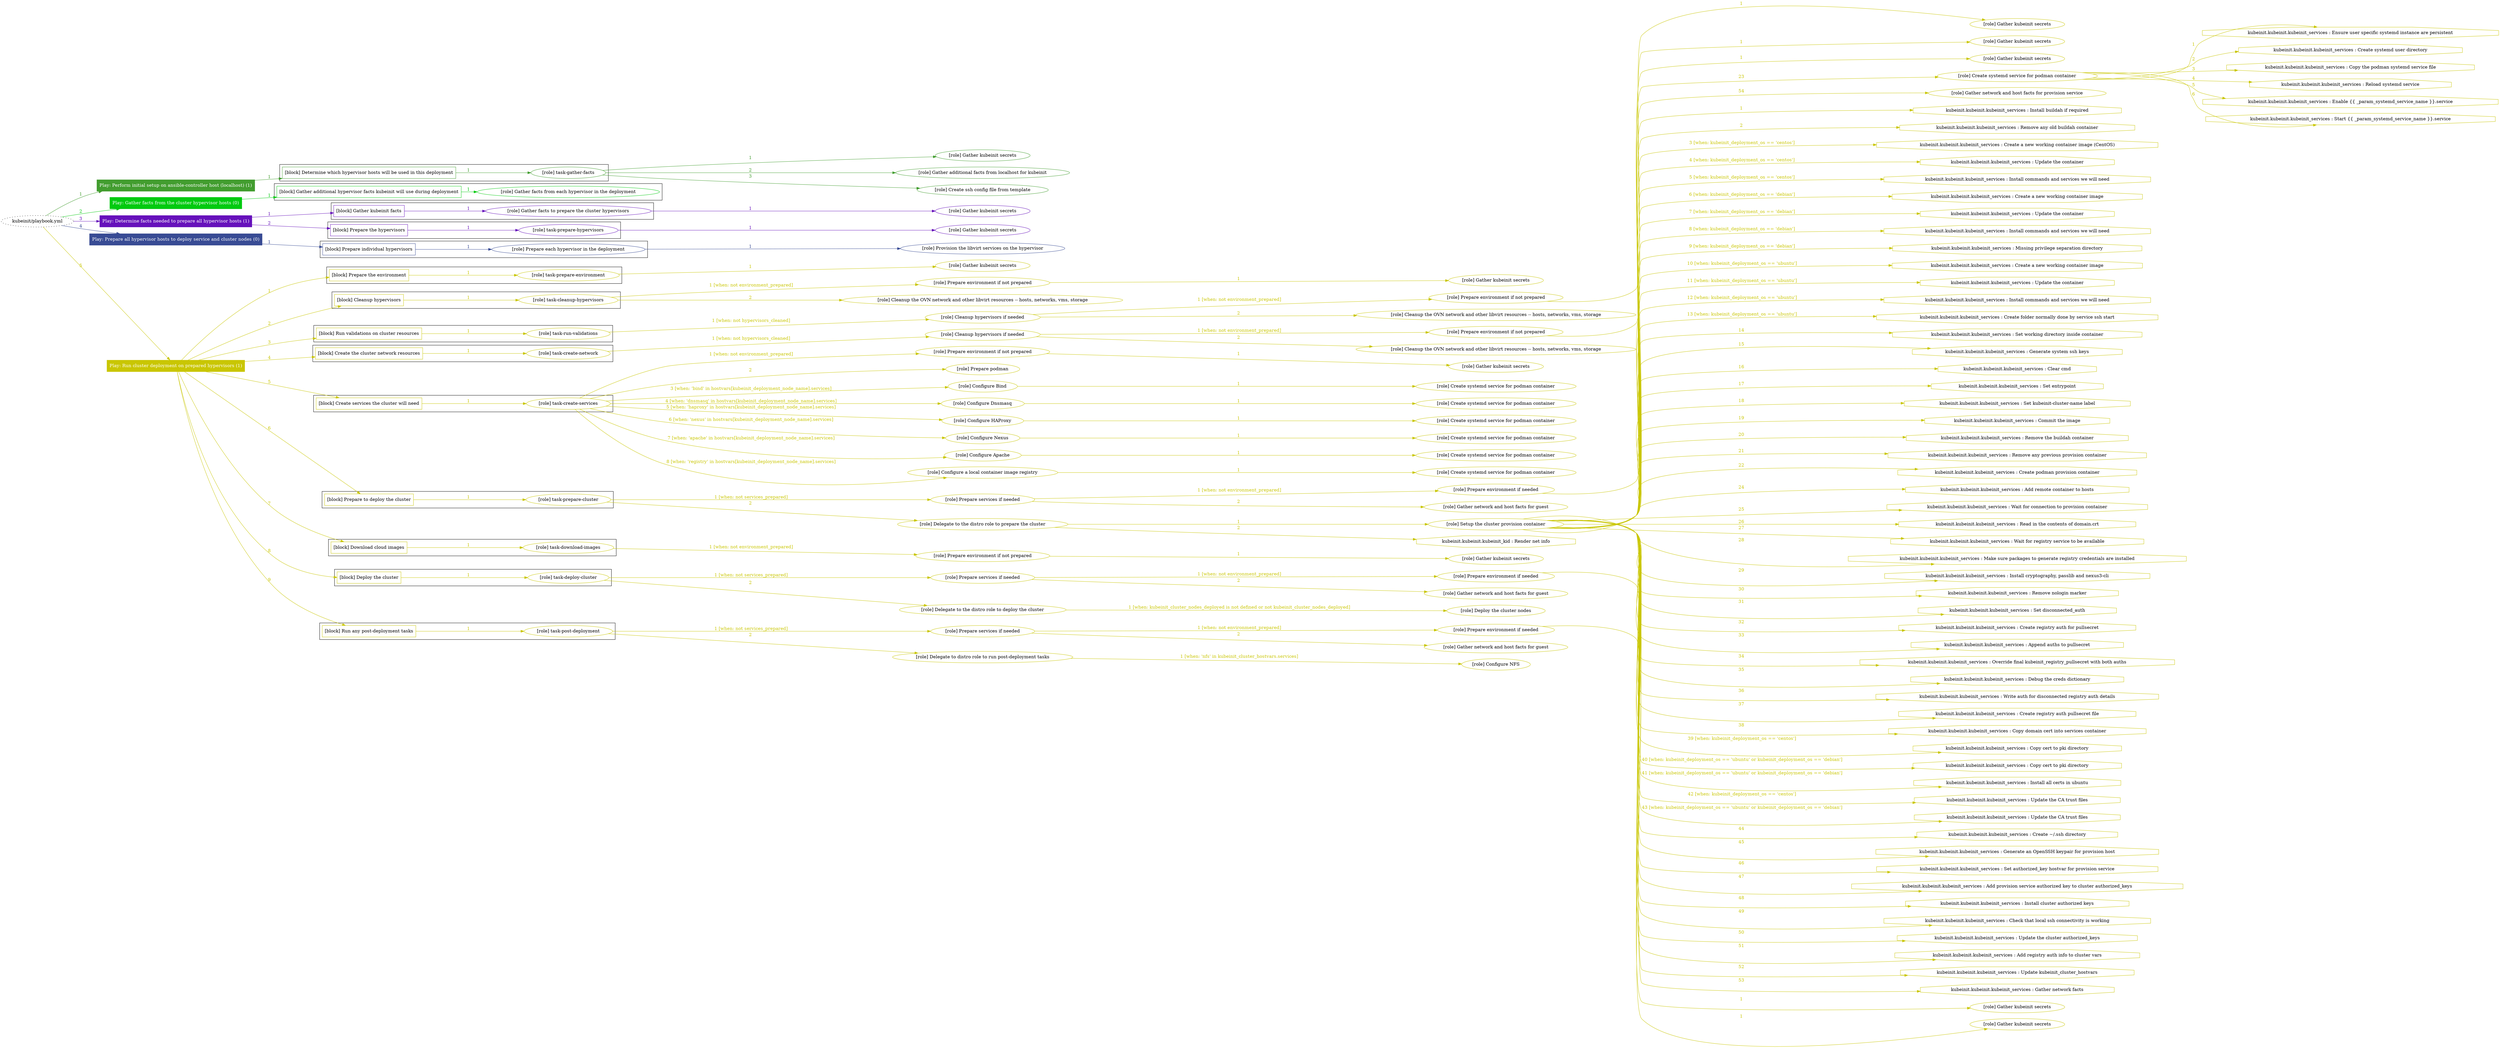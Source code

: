 digraph {
	graph [concentrate=true ordering=in rankdir=LR ratio=fill]
	edge [esep=5 sep=10]
	"kubeinit/playbook.yml" [URL="/home/runner/work/kubeinit/kubeinit/kubeinit/playbook.yml" id=playbook_3125ff9f style=dotted]
	play_703f6813 [label="Play: Perform initial setup on ansible-controller host (localhost) (1)" URL="/home/runner/work/kubeinit/kubeinit/kubeinit/playbook.yml" color="#429d2f" fontcolor="#ffffff" id=play_703f6813 shape=box style=filled tooltip=localhost]
	"kubeinit/playbook.yml" -> play_703f6813 [label="1 " color="#429d2f" fontcolor="#429d2f" id=edge_e12eee65 labeltooltip="1 " tooltip="1 "]
	subgraph "Gather kubeinit secrets" {
		role_963c3e06 [label="[role] Gather kubeinit secrets" URL="/home/runner/.ansible/collections/ansible_collections/kubeinit/kubeinit/roles/kubeinit_prepare/tasks/build_hypervisors_group.yml" color="#429d2f" id=role_963c3e06 tooltip="Gather kubeinit secrets"]
	}
	subgraph "Gather additional facts from localhost for kubeinit" {
		role_afd5d586 [label="[role] Gather additional facts from localhost for kubeinit" URL="/home/runner/.ansible/collections/ansible_collections/kubeinit/kubeinit/roles/kubeinit_prepare/tasks/build_hypervisors_group.yml" color="#429d2f" id=role_afd5d586 tooltip="Gather additional facts from localhost for kubeinit"]
	}
	subgraph "Create ssh config file from template" {
		role_ff766f7a [label="[role] Create ssh config file from template" URL="/home/runner/.ansible/collections/ansible_collections/kubeinit/kubeinit/roles/kubeinit_prepare/tasks/build_hypervisors_group.yml" color="#429d2f" id=role_ff766f7a tooltip="Create ssh config file from template"]
	}
	subgraph "task-gather-facts" {
		role_21c2c978 [label="[role] task-gather-facts" URL="/home/runner/work/kubeinit/kubeinit/kubeinit/playbook.yml" color="#429d2f" id=role_21c2c978 tooltip="task-gather-facts"]
		role_21c2c978 -> role_963c3e06 [label="1 " color="#429d2f" fontcolor="#429d2f" id=edge_258e24f3 labeltooltip="1 " tooltip="1 "]
		role_21c2c978 -> role_afd5d586 [label="2 " color="#429d2f" fontcolor="#429d2f" id=edge_1cbe965e labeltooltip="2 " tooltip="2 "]
		role_21c2c978 -> role_ff766f7a [label="3 " color="#429d2f" fontcolor="#429d2f" id=edge_26cbe897 labeltooltip="3 " tooltip="3 "]
	}
	subgraph "Play: Perform initial setup on ansible-controller host (localhost) (1)" {
		play_703f6813 -> block_ac8e2876 [label=1 color="#429d2f" fontcolor="#429d2f" id=edge_5d6a1a77 labeltooltip=1 tooltip=1]
		subgraph cluster_block_ac8e2876 {
			block_ac8e2876 [label="[block] Determine which hypervisor hosts will be used in this deployment" URL="/home/runner/work/kubeinit/kubeinit/kubeinit/playbook.yml" color="#429d2f" id=block_ac8e2876 labeltooltip="Determine which hypervisor hosts will be used in this deployment" shape=box tooltip="Determine which hypervisor hosts will be used in this deployment"]
			block_ac8e2876 -> role_21c2c978 [label="1 " color="#429d2f" fontcolor="#429d2f" id=edge_3c4213e9 labeltooltip="1 " tooltip="1 "]
		}
	}
	play_3d8f1f89 [label="Play: Gather facts from the cluster hypervisor hosts (0)" URL="/home/runner/work/kubeinit/kubeinit/kubeinit/playbook.yml" color="#02ca10" fontcolor="#ffffff" id=play_3d8f1f89 shape=box style=filled tooltip="Play: Gather facts from the cluster hypervisor hosts (0)"]
	"kubeinit/playbook.yml" -> play_3d8f1f89 [label="2 " color="#02ca10" fontcolor="#02ca10" id=edge_388fa86e labeltooltip="2 " tooltip="2 "]
	subgraph "Gather facts from each hypervisor in the deployment" {
		role_bbf593df [label="[role] Gather facts from each hypervisor in the deployment" URL="/home/runner/work/kubeinit/kubeinit/kubeinit/playbook.yml" color="#02ca10" id=role_bbf593df tooltip="Gather facts from each hypervisor in the deployment"]
	}
	subgraph "Play: Gather facts from the cluster hypervisor hosts (0)" {
		play_3d8f1f89 -> block_f6f9cfaa [label=1 color="#02ca10" fontcolor="#02ca10" id=edge_a0467269 labeltooltip=1 tooltip=1]
		subgraph cluster_block_f6f9cfaa {
			block_f6f9cfaa [label="[block] Gather additional hypervisor facts kubeinit will use during deployment" URL="/home/runner/work/kubeinit/kubeinit/kubeinit/playbook.yml" color="#02ca10" id=block_f6f9cfaa labeltooltip="Gather additional hypervisor facts kubeinit will use during deployment" shape=box tooltip="Gather additional hypervisor facts kubeinit will use during deployment"]
			block_f6f9cfaa -> role_bbf593df [label="1 " color="#02ca10" fontcolor="#02ca10" id=edge_57102cf0 labeltooltip="1 " tooltip="1 "]
		}
	}
	play_9afd397c [label="Play: Determine facts needed to prepare all hypervisor hosts (1)" URL="/home/runner/work/kubeinit/kubeinit/kubeinit/playbook.yml" color="#6611bb" fontcolor="#ffffff" id=play_9afd397c shape=box style=filled tooltip=localhost]
	"kubeinit/playbook.yml" -> play_9afd397c [label="3 " color="#6611bb" fontcolor="#6611bb" id=edge_63e78186 labeltooltip="3 " tooltip="3 "]
	subgraph "Gather kubeinit secrets" {
		role_6e884d81 [label="[role] Gather kubeinit secrets" URL="/home/runner/.ansible/collections/ansible_collections/kubeinit/kubeinit/roles/kubeinit_prepare/tasks/gather_kubeinit_facts.yml" color="#6611bb" id=role_6e884d81 tooltip="Gather kubeinit secrets"]
	}
	subgraph "Gather facts to prepare the cluster hypervisors" {
		role_c82dec21 [label="[role] Gather facts to prepare the cluster hypervisors" URL="/home/runner/work/kubeinit/kubeinit/kubeinit/playbook.yml" color="#6611bb" id=role_c82dec21 tooltip="Gather facts to prepare the cluster hypervisors"]
		role_c82dec21 -> role_6e884d81 [label="1 " color="#6611bb" fontcolor="#6611bb" id=edge_046f12d1 labeltooltip="1 " tooltip="1 "]
	}
	subgraph "Gather kubeinit secrets" {
		role_a0e7a2e2 [label="[role] Gather kubeinit secrets" URL="/home/runner/.ansible/collections/ansible_collections/kubeinit/kubeinit/roles/kubeinit_prepare/tasks/gather_kubeinit_facts.yml" color="#6611bb" id=role_a0e7a2e2 tooltip="Gather kubeinit secrets"]
	}
	subgraph "task-prepare-hypervisors" {
		role_1542336a [label="[role] task-prepare-hypervisors" URL="/home/runner/work/kubeinit/kubeinit/kubeinit/playbook.yml" color="#6611bb" id=role_1542336a tooltip="task-prepare-hypervisors"]
		role_1542336a -> role_a0e7a2e2 [label="1 " color="#6611bb" fontcolor="#6611bb" id=edge_c6bc61dc labeltooltip="1 " tooltip="1 "]
	}
	subgraph "Play: Determine facts needed to prepare all hypervisor hosts (1)" {
		play_9afd397c -> block_c5043f94 [label=1 color="#6611bb" fontcolor="#6611bb" id=edge_ac3a2fea labeltooltip=1 tooltip=1]
		subgraph cluster_block_c5043f94 {
			block_c5043f94 [label="[block] Gather kubeinit facts" URL="/home/runner/work/kubeinit/kubeinit/kubeinit/playbook.yml" color="#6611bb" id=block_c5043f94 labeltooltip="Gather kubeinit facts" shape=box tooltip="Gather kubeinit facts"]
			block_c5043f94 -> role_c82dec21 [label="1 " color="#6611bb" fontcolor="#6611bb" id=edge_7e44628f labeltooltip="1 " tooltip="1 "]
		}
		play_9afd397c -> block_906b7206 [label=2 color="#6611bb" fontcolor="#6611bb" id=edge_72a60e38 labeltooltip=2 tooltip=2]
		subgraph cluster_block_906b7206 {
			block_906b7206 [label="[block] Prepare the hypervisors" URL="/home/runner/work/kubeinit/kubeinit/kubeinit/playbook.yml" color="#6611bb" id=block_906b7206 labeltooltip="Prepare the hypervisors" shape=box tooltip="Prepare the hypervisors"]
			block_906b7206 -> role_1542336a [label="1 " color="#6611bb" fontcolor="#6611bb" id=edge_6539b058 labeltooltip="1 " tooltip="1 "]
		}
	}
	play_0fd4183a [label="Play: Prepare all hypervisor hosts to deploy service and cluster nodes (0)" URL="/home/runner/work/kubeinit/kubeinit/kubeinit/playbook.yml" color="#384b94" fontcolor="#ffffff" id=play_0fd4183a shape=box style=filled tooltip="Play: Prepare all hypervisor hosts to deploy service and cluster nodes (0)"]
	"kubeinit/playbook.yml" -> play_0fd4183a [label="4 " color="#384b94" fontcolor="#384b94" id=edge_31fe0c1d labeltooltip="4 " tooltip="4 "]
	subgraph "Provision the libvirt services on the hypervisor" {
		role_6db9a535 [label="[role] Provision the libvirt services on the hypervisor" URL="/home/runner/.ansible/collections/ansible_collections/kubeinit/kubeinit/roles/kubeinit_prepare/tasks/prepare_hypervisor.yml" color="#384b94" id=role_6db9a535 tooltip="Provision the libvirt services on the hypervisor"]
	}
	subgraph "Prepare each hypervisor in the deployment" {
		role_7b917573 [label="[role] Prepare each hypervisor in the deployment" URL="/home/runner/work/kubeinit/kubeinit/kubeinit/playbook.yml" color="#384b94" id=role_7b917573 tooltip="Prepare each hypervisor in the deployment"]
		role_7b917573 -> role_6db9a535 [label="1 " color="#384b94" fontcolor="#384b94" id=edge_fd96ae0c labeltooltip="1 " tooltip="1 "]
	}
	subgraph "Play: Prepare all hypervisor hosts to deploy service and cluster nodes (0)" {
		play_0fd4183a -> block_c2c145df [label=1 color="#384b94" fontcolor="#384b94" id=edge_d1e53c84 labeltooltip=1 tooltip=1]
		subgraph cluster_block_c2c145df {
			block_c2c145df [label="[block] Prepare individual hypervisors" URL="/home/runner/work/kubeinit/kubeinit/kubeinit/playbook.yml" color="#384b94" id=block_c2c145df labeltooltip="Prepare individual hypervisors" shape=box tooltip="Prepare individual hypervisors"]
			block_c2c145df -> role_7b917573 [label="1 " color="#384b94" fontcolor="#384b94" id=edge_b7fe8d4e labeltooltip="1 " tooltip="1 "]
		}
	}
	play_75993a41 [label="Play: Run cluster deployment on prepared hypervisors (1)" URL="/home/runner/work/kubeinit/kubeinit/kubeinit/playbook.yml" color="#c9c603" fontcolor="#ffffff" id=play_75993a41 shape=box style=filled tooltip=localhost]
	"kubeinit/playbook.yml" -> play_75993a41 [label="5 " color="#c9c603" fontcolor="#c9c603" id=edge_9db1db92 labeltooltip="5 " tooltip="5 "]
	subgraph "Gather kubeinit secrets" {
		role_91b46684 [label="[role] Gather kubeinit secrets" URL="/home/runner/.ansible/collections/ansible_collections/kubeinit/kubeinit/roles/kubeinit_prepare/tasks/gather_kubeinit_facts.yml" color="#c9c603" id=role_91b46684 tooltip="Gather kubeinit secrets"]
	}
	subgraph "task-prepare-environment" {
		role_84e0b789 [label="[role] task-prepare-environment" URL="/home/runner/work/kubeinit/kubeinit/kubeinit/playbook.yml" color="#c9c603" id=role_84e0b789 tooltip="task-prepare-environment"]
		role_84e0b789 -> role_91b46684 [label="1 " color="#c9c603" fontcolor="#c9c603" id=edge_57ea2764 labeltooltip="1 " tooltip="1 "]
	}
	subgraph "Gather kubeinit secrets" {
		role_9b985287 [label="[role] Gather kubeinit secrets" URL="/home/runner/.ansible/collections/ansible_collections/kubeinit/kubeinit/roles/kubeinit_prepare/tasks/gather_kubeinit_facts.yml" color="#c9c603" id=role_9b985287 tooltip="Gather kubeinit secrets"]
	}
	subgraph "Prepare environment if not prepared" {
		role_84ab8539 [label="[role] Prepare environment if not prepared" URL="/home/runner/.ansible/collections/ansible_collections/kubeinit/kubeinit/roles/kubeinit_prepare/tasks/cleanup_hypervisors.yml" color="#c9c603" id=role_84ab8539 tooltip="Prepare environment if not prepared"]
		role_84ab8539 -> role_9b985287 [label="1 " color="#c9c603" fontcolor="#c9c603" id=edge_61d49e11 labeltooltip="1 " tooltip="1 "]
	}
	subgraph "Cleanup the OVN network and other libvirt resources -- hosts, networks, vms, storage" {
		role_01f0ed26 [label="[role] Cleanup the OVN network and other libvirt resources -- hosts, networks, vms, storage" URL="/home/runner/.ansible/collections/ansible_collections/kubeinit/kubeinit/roles/kubeinit_prepare/tasks/cleanup_hypervisors.yml" color="#c9c603" id=role_01f0ed26 tooltip="Cleanup the OVN network and other libvirt resources -- hosts, networks, vms, storage"]
	}
	subgraph "task-cleanup-hypervisors" {
		role_dc16c558 [label="[role] task-cleanup-hypervisors" URL="/home/runner/work/kubeinit/kubeinit/kubeinit/playbook.yml" color="#c9c603" id=role_dc16c558 tooltip="task-cleanup-hypervisors"]
		role_dc16c558 -> role_84ab8539 [label="1 [when: not environment_prepared]" color="#c9c603" fontcolor="#c9c603" id=edge_a41d6550 labeltooltip="1 [when: not environment_prepared]" tooltip="1 [when: not environment_prepared]"]
		role_dc16c558 -> role_01f0ed26 [label="2 " color="#c9c603" fontcolor="#c9c603" id=edge_0d96d9c2 labeltooltip="2 " tooltip="2 "]
	}
	subgraph "Gather kubeinit secrets" {
		role_eb24fe20 [label="[role] Gather kubeinit secrets" URL="/home/runner/.ansible/collections/ansible_collections/kubeinit/kubeinit/roles/kubeinit_prepare/tasks/gather_kubeinit_facts.yml" color="#c9c603" id=role_eb24fe20 tooltip="Gather kubeinit secrets"]
	}
	subgraph "Prepare environment if not prepared" {
		role_a36efb16 [label="[role] Prepare environment if not prepared" URL="/home/runner/.ansible/collections/ansible_collections/kubeinit/kubeinit/roles/kubeinit_prepare/tasks/cleanup_hypervisors.yml" color="#c9c603" id=role_a36efb16 tooltip="Prepare environment if not prepared"]
		role_a36efb16 -> role_eb24fe20 [label="1 " color="#c9c603" fontcolor="#c9c603" id=edge_23fbef44 labeltooltip="1 " tooltip="1 "]
	}
	subgraph "Cleanup the OVN network and other libvirt resources -- hosts, networks, vms, storage" {
		role_8a9c9e39 [label="[role] Cleanup the OVN network and other libvirt resources -- hosts, networks, vms, storage" URL="/home/runner/.ansible/collections/ansible_collections/kubeinit/kubeinit/roles/kubeinit_prepare/tasks/cleanup_hypervisors.yml" color="#c9c603" id=role_8a9c9e39 tooltip="Cleanup the OVN network and other libvirt resources -- hosts, networks, vms, storage"]
	}
	subgraph "Cleanup hypervisors if needed" {
		role_d548d435 [label="[role] Cleanup hypervisors if needed" URL="/home/runner/.ansible/collections/ansible_collections/kubeinit/kubeinit/roles/kubeinit_validations/tasks/main.yml" color="#c9c603" id=role_d548d435 tooltip="Cleanup hypervisors if needed"]
		role_d548d435 -> role_a36efb16 [label="1 [when: not environment_prepared]" color="#c9c603" fontcolor="#c9c603" id=edge_7f62b985 labeltooltip="1 [when: not environment_prepared]" tooltip="1 [when: not environment_prepared]"]
		role_d548d435 -> role_8a9c9e39 [label="2 " color="#c9c603" fontcolor="#c9c603" id=edge_a471ed6e labeltooltip="2 " tooltip="2 "]
	}
	subgraph "task-run-validations" {
		role_42edfb4d [label="[role] task-run-validations" URL="/home/runner/work/kubeinit/kubeinit/kubeinit/playbook.yml" color="#c9c603" id=role_42edfb4d tooltip="task-run-validations"]
		role_42edfb4d -> role_d548d435 [label="1 [when: not hypervisors_cleaned]" color="#c9c603" fontcolor="#c9c603" id=edge_64f26e0d labeltooltip="1 [when: not hypervisors_cleaned]" tooltip="1 [when: not hypervisors_cleaned]"]
	}
	subgraph "Gather kubeinit secrets" {
		role_04cc0004 [label="[role] Gather kubeinit secrets" URL="/home/runner/.ansible/collections/ansible_collections/kubeinit/kubeinit/roles/kubeinit_prepare/tasks/gather_kubeinit_facts.yml" color="#c9c603" id=role_04cc0004 tooltip="Gather kubeinit secrets"]
	}
	subgraph "Prepare environment if not prepared" {
		role_1482d8ea [label="[role] Prepare environment if not prepared" URL="/home/runner/.ansible/collections/ansible_collections/kubeinit/kubeinit/roles/kubeinit_prepare/tasks/cleanup_hypervisors.yml" color="#c9c603" id=role_1482d8ea tooltip="Prepare environment if not prepared"]
		role_1482d8ea -> role_04cc0004 [label="1 " color="#c9c603" fontcolor="#c9c603" id=edge_3e39283b labeltooltip="1 " tooltip="1 "]
	}
	subgraph "Cleanup the OVN network and other libvirt resources -- hosts, networks, vms, storage" {
		role_e069d146 [label="[role] Cleanup the OVN network and other libvirt resources -- hosts, networks, vms, storage" URL="/home/runner/.ansible/collections/ansible_collections/kubeinit/kubeinit/roles/kubeinit_prepare/tasks/cleanup_hypervisors.yml" color="#c9c603" id=role_e069d146 tooltip="Cleanup the OVN network and other libvirt resources -- hosts, networks, vms, storage"]
	}
	subgraph "Cleanup hypervisors if needed" {
		role_f810add8 [label="[role] Cleanup hypervisors if needed" URL="/home/runner/.ansible/collections/ansible_collections/kubeinit/kubeinit/roles/kubeinit_libvirt/tasks/create_network.yml" color="#c9c603" id=role_f810add8 tooltip="Cleanup hypervisors if needed"]
		role_f810add8 -> role_1482d8ea [label="1 [when: not environment_prepared]" color="#c9c603" fontcolor="#c9c603" id=edge_8bc5988b labeltooltip="1 [when: not environment_prepared]" tooltip="1 [when: not environment_prepared]"]
		role_f810add8 -> role_e069d146 [label="2 " color="#c9c603" fontcolor="#c9c603" id=edge_a398ef1e labeltooltip="2 " tooltip="2 "]
	}
	subgraph "task-create-network" {
		role_41cb4733 [label="[role] task-create-network" URL="/home/runner/work/kubeinit/kubeinit/kubeinit/playbook.yml" color="#c9c603" id=role_41cb4733 tooltip="task-create-network"]
		role_41cb4733 -> role_f810add8 [label="1 [when: not hypervisors_cleaned]" color="#c9c603" fontcolor="#c9c603" id=edge_ce241445 labeltooltip="1 [when: not hypervisors_cleaned]" tooltip="1 [when: not hypervisors_cleaned]"]
	}
	subgraph "Gather kubeinit secrets" {
		role_6219cbcf [label="[role] Gather kubeinit secrets" URL="/home/runner/.ansible/collections/ansible_collections/kubeinit/kubeinit/roles/kubeinit_prepare/tasks/gather_kubeinit_facts.yml" color="#c9c603" id=role_6219cbcf tooltip="Gather kubeinit secrets"]
	}
	subgraph "Prepare environment if not prepared" {
		role_555b4529 [label="[role] Prepare environment if not prepared" URL="/home/runner/.ansible/collections/ansible_collections/kubeinit/kubeinit/roles/kubeinit_services/tasks/main.yml" color="#c9c603" id=role_555b4529 tooltip="Prepare environment if not prepared"]
		role_555b4529 -> role_6219cbcf [label="1 " color="#c9c603" fontcolor="#c9c603" id=edge_00ffea52 labeltooltip="1 " tooltip="1 "]
	}
	subgraph "Prepare podman" {
		role_739e80dc [label="[role] Prepare podman" URL="/home/runner/.ansible/collections/ansible_collections/kubeinit/kubeinit/roles/kubeinit_services/tasks/00_create_service_pod.yml" color="#c9c603" id=role_739e80dc tooltip="Prepare podman"]
	}
	subgraph "Create systemd service for podman container" {
		role_3646ee64 [label="[role] Create systemd service for podman container" URL="/home/runner/.ansible/collections/ansible_collections/kubeinit/kubeinit/roles/kubeinit_bind/tasks/main.yml" color="#c9c603" id=role_3646ee64 tooltip="Create systemd service for podman container"]
	}
	subgraph "Configure Bind" {
		role_428f6329 [label="[role] Configure Bind" URL="/home/runner/.ansible/collections/ansible_collections/kubeinit/kubeinit/roles/kubeinit_services/tasks/start_services_containers.yml" color="#c9c603" id=role_428f6329 tooltip="Configure Bind"]
		role_428f6329 -> role_3646ee64 [label="1 " color="#c9c603" fontcolor="#c9c603" id=edge_35fb6421 labeltooltip="1 " tooltip="1 "]
	}
	subgraph "Create systemd service for podman container" {
		role_ba39cdfe [label="[role] Create systemd service for podman container" URL="/home/runner/.ansible/collections/ansible_collections/kubeinit/kubeinit/roles/kubeinit_dnsmasq/tasks/main.yml" color="#c9c603" id=role_ba39cdfe tooltip="Create systemd service for podman container"]
	}
	subgraph "Configure Dnsmasq" {
		role_ae8af89c [label="[role] Configure Dnsmasq" URL="/home/runner/.ansible/collections/ansible_collections/kubeinit/kubeinit/roles/kubeinit_services/tasks/start_services_containers.yml" color="#c9c603" id=role_ae8af89c tooltip="Configure Dnsmasq"]
		role_ae8af89c -> role_ba39cdfe [label="1 " color="#c9c603" fontcolor="#c9c603" id=edge_b6dd4c37 labeltooltip="1 " tooltip="1 "]
	}
	subgraph "Create systemd service for podman container" {
		role_e78d48fc [label="[role] Create systemd service for podman container" URL="/home/runner/.ansible/collections/ansible_collections/kubeinit/kubeinit/roles/kubeinit_haproxy/tasks/main.yml" color="#c9c603" id=role_e78d48fc tooltip="Create systemd service for podman container"]
	}
	subgraph "Configure HAProxy" {
		role_1482ee98 [label="[role] Configure HAProxy" URL="/home/runner/.ansible/collections/ansible_collections/kubeinit/kubeinit/roles/kubeinit_services/tasks/start_services_containers.yml" color="#c9c603" id=role_1482ee98 tooltip="Configure HAProxy"]
		role_1482ee98 -> role_e78d48fc [label="1 " color="#c9c603" fontcolor="#c9c603" id=edge_5641f2a9 labeltooltip="1 " tooltip="1 "]
	}
	subgraph "Create systemd service for podman container" {
		role_2f15e0cf [label="[role] Create systemd service for podman container" URL="/home/runner/.ansible/collections/ansible_collections/kubeinit/kubeinit/roles/kubeinit_nexus/tasks/main.yml" color="#c9c603" id=role_2f15e0cf tooltip="Create systemd service for podman container"]
	}
	subgraph "Configure Nexus" {
		role_afda53fb [label="[role] Configure Nexus" URL="/home/runner/.ansible/collections/ansible_collections/kubeinit/kubeinit/roles/kubeinit_services/tasks/start_services_containers.yml" color="#c9c603" id=role_afda53fb tooltip="Configure Nexus"]
		role_afda53fb -> role_2f15e0cf [label="1 " color="#c9c603" fontcolor="#c9c603" id=edge_43938fa2 labeltooltip="1 " tooltip="1 "]
	}
	subgraph "Create systemd service for podman container" {
		role_3e8234b0 [label="[role] Create systemd service for podman container" URL="/home/runner/.ansible/collections/ansible_collections/kubeinit/kubeinit/roles/kubeinit_apache/tasks/main.yml" color="#c9c603" id=role_3e8234b0 tooltip="Create systemd service for podman container"]
	}
	subgraph "Configure Apache" {
		role_b9689a41 [label="[role] Configure Apache" URL="/home/runner/.ansible/collections/ansible_collections/kubeinit/kubeinit/roles/kubeinit_services/tasks/start_services_containers.yml" color="#c9c603" id=role_b9689a41 tooltip="Configure Apache"]
		role_b9689a41 -> role_3e8234b0 [label="1 " color="#c9c603" fontcolor="#c9c603" id=edge_c7bc9eec labeltooltip="1 " tooltip="1 "]
	}
	subgraph "Create systemd service for podman container" {
		role_80322528 [label="[role] Create systemd service for podman container" URL="/home/runner/.ansible/collections/ansible_collections/kubeinit/kubeinit/roles/kubeinit_registry/tasks/main.yml" color="#c9c603" id=role_80322528 tooltip="Create systemd service for podman container"]
	}
	subgraph "Configure a local container image registry" {
		role_968d5030 [label="[role] Configure a local container image registry" URL="/home/runner/.ansible/collections/ansible_collections/kubeinit/kubeinit/roles/kubeinit_services/tasks/start_services_containers.yml" color="#c9c603" id=role_968d5030 tooltip="Configure a local container image registry"]
		role_968d5030 -> role_80322528 [label="1 " color="#c9c603" fontcolor="#c9c603" id=edge_96428b85 labeltooltip="1 " tooltip="1 "]
	}
	subgraph "task-create-services" {
		role_6b2c239f [label="[role] task-create-services" URL="/home/runner/work/kubeinit/kubeinit/kubeinit/playbook.yml" color="#c9c603" id=role_6b2c239f tooltip="task-create-services"]
		role_6b2c239f -> role_555b4529 [label="1 [when: not environment_prepared]" color="#c9c603" fontcolor="#c9c603" id=edge_20393e81 labeltooltip="1 [when: not environment_prepared]" tooltip="1 [when: not environment_prepared]"]
		role_6b2c239f -> role_739e80dc [label="2 " color="#c9c603" fontcolor="#c9c603" id=edge_25db9297 labeltooltip="2 " tooltip="2 "]
		role_6b2c239f -> role_428f6329 [label="3 [when: 'bind' in hostvars[kubeinit_deployment_node_name].services]" color="#c9c603" fontcolor="#c9c603" id=edge_c86552cf labeltooltip="3 [when: 'bind' in hostvars[kubeinit_deployment_node_name].services]" tooltip="3 [when: 'bind' in hostvars[kubeinit_deployment_node_name].services]"]
		role_6b2c239f -> role_ae8af89c [label="4 [when: 'dnsmasq' in hostvars[kubeinit_deployment_node_name].services]" color="#c9c603" fontcolor="#c9c603" id=edge_b2efd339 labeltooltip="4 [when: 'dnsmasq' in hostvars[kubeinit_deployment_node_name].services]" tooltip="4 [when: 'dnsmasq' in hostvars[kubeinit_deployment_node_name].services]"]
		role_6b2c239f -> role_1482ee98 [label="5 [when: 'haproxy' in hostvars[kubeinit_deployment_node_name].services]" color="#c9c603" fontcolor="#c9c603" id=edge_69df5ca0 labeltooltip="5 [when: 'haproxy' in hostvars[kubeinit_deployment_node_name].services]" tooltip="5 [when: 'haproxy' in hostvars[kubeinit_deployment_node_name].services]"]
		role_6b2c239f -> role_afda53fb [label="6 [when: 'nexus' in hostvars[kubeinit_deployment_node_name].services]" color="#c9c603" fontcolor="#c9c603" id=edge_59f7bb84 labeltooltip="6 [when: 'nexus' in hostvars[kubeinit_deployment_node_name].services]" tooltip="6 [when: 'nexus' in hostvars[kubeinit_deployment_node_name].services]"]
		role_6b2c239f -> role_b9689a41 [label="7 [when: 'apache' in hostvars[kubeinit_deployment_node_name].services]" color="#c9c603" fontcolor="#c9c603" id=edge_ab11637a labeltooltip="7 [when: 'apache' in hostvars[kubeinit_deployment_node_name].services]" tooltip="7 [when: 'apache' in hostvars[kubeinit_deployment_node_name].services]"]
		role_6b2c239f -> role_968d5030 [label="8 [when: 'registry' in hostvars[kubeinit_deployment_node_name].services]" color="#c9c603" fontcolor="#c9c603" id=edge_a3fa4dda labeltooltip="8 [when: 'registry' in hostvars[kubeinit_deployment_node_name].services]" tooltip="8 [when: 'registry' in hostvars[kubeinit_deployment_node_name].services]"]
	}
	subgraph "Gather kubeinit secrets" {
		role_d401bd24 [label="[role] Gather kubeinit secrets" URL="/home/runner/.ansible/collections/ansible_collections/kubeinit/kubeinit/roles/kubeinit_prepare/tasks/gather_kubeinit_facts.yml" color="#c9c603" id=role_d401bd24 tooltip="Gather kubeinit secrets"]
	}
	subgraph "Prepare environment if needed" {
		role_ef313975 [label="[role] Prepare environment if needed" URL="/home/runner/.ansible/collections/ansible_collections/kubeinit/kubeinit/roles/kubeinit_services/tasks/prepare_services.yml" color="#c9c603" id=role_ef313975 tooltip="Prepare environment if needed"]
		role_ef313975 -> role_d401bd24 [label="1 " color="#c9c603" fontcolor="#c9c603" id=edge_eae285cd labeltooltip="1 " tooltip="1 "]
	}
	subgraph "Gather network and host facts for guest" {
		role_eee41a82 [label="[role] Gather network and host facts for guest" URL="/home/runner/.ansible/collections/ansible_collections/kubeinit/kubeinit/roles/kubeinit_services/tasks/prepare_services.yml" color="#c9c603" id=role_eee41a82 tooltip="Gather network and host facts for guest"]
	}
	subgraph "Prepare services if needed" {
		role_42e10a5f [label="[role] Prepare services if needed" URL="/home/runner/.ansible/collections/ansible_collections/kubeinit/kubeinit/roles/kubeinit_prepare/tasks/prepare_cluster.yml" color="#c9c603" id=role_42e10a5f tooltip="Prepare services if needed"]
		role_42e10a5f -> role_ef313975 [label="1 [when: not environment_prepared]" color="#c9c603" fontcolor="#c9c603" id=edge_48cb3d27 labeltooltip="1 [when: not environment_prepared]" tooltip="1 [when: not environment_prepared]"]
		role_42e10a5f -> role_eee41a82 [label="2 " color="#c9c603" fontcolor="#c9c603" id=edge_e0481363 labeltooltip="2 " tooltip="2 "]
	}
	subgraph "Create systemd service for podman container" {
		role_3de320dc [label="[role] Create systemd service for podman container" URL="/home/runner/.ansible/collections/ansible_collections/kubeinit/kubeinit/roles/kubeinit_services/tasks/create_provision_container.yml" color="#c9c603" id=role_3de320dc tooltip="Create systemd service for podman container"]
		task_d5e52839 [label="kubeinit.kubeinit.kubeinit_services : Ensure user specific systemd instance are persistent" URL="/home/runner/.ansible/collections/ansible_collections/kubeinit/kubeinit/roles/kubeinit_services/tasks/create_managed_service.yml" color="#c9c603" id=task_d5e52839 shape=octagon tooltip="kubeinit.kubeinit.kubeinit_services : Ensure user specific systemd instance are persistent"]
		role_3de320dc -> task_d5e52839 [label="1 " color="#c9c603" fontcolor="#c9c603" id=edge_edf38d75 labeltooltip="1 " tooltip="1 "]
		task_ecf4709e [label="kubeinit.kubeinit.kubeinit_services : Create systemd user directory" URL="/home/runner/.ansible/collections/ansible_collections/kubeinit/kubeinit/roles/kubeinit_services/tasks/create_managed_service.yml" color="#c9c603" id=task_ecf4709e shape=octagon tooltip="kubeinit.kubeinit.kubeinit_services : Create systemd user directory"]
		role_3de320dc -> task_ecf4709e [label="2 " color="#c9c603" fontcolor="#c9c603" id=edge_14376645 labeltooltip="2 " tooltip="2 "]
		task_9106d9dc [label="kubeinit.kubeinit.kubeinit_services : Copy the podman systemd service file" URL="/home/runner/.ansible/collections/ansible_collections/kubeinit/kubeinit/roles/kubeinit_services/tasks/create_managed_service.yml" color="#c9c603" id=task_9106d9dc shape=octagon tooltip="kubeinit.kubeinit.kubeinit_services : Copy the podman systemd service file"]
		role_3de320dc -> task_9106d9dc [label="3 " color="#c9c603" fontcolor="#c9c603" id=edge_241141c8 labeltooltip="3 " tooltip="3 "]
		task_96c41bcd [label="kubeinit.kubeinit.kubeinit_services : Reload systemd service" URL="/home/runner/.ansible/collections/ansible_collections/kubeinit/kubeinit/roles/kubeinit_services/tasks/create_managed_service.yml" color="#c9c603" id=task_96c41bcd shape=octagon tooltip="kubeinit.kubeinit.kubeinit_services : Reload systemd service"]
		role_3de320dc -> task_96c41bcd [label="4 " color="#c9c603" fontcolor="#c9c603" id=edge_549982fc labeltooltip="4 " tooltip="4 "]
		task_c2ee625d [label="kubeinit.kubeinit.kubeinit_services : Enable {{ _param_systemd_service_name }}.service" URL="/home/runner/.ansible/collections/ansible_collections/kubeinit/kubeinit/roles/kubeinit_services/tasks/create_managed_service.yml" color="#c9c603" id=task_c2ee625d shape=octagon tooltip="kubeinit.kubeinit.kubeinit_services : Enable {{ _param_systemd_service_name }}.service"]
		role_3de320dc -> task_c2ee625d [label="5 " color="#c9c603" fontcolor="#c9c603" id=edge_fcf727e8 labeltooltip="5 " tooltip="5 "]
		task_46f1306b [label="kubeinit.kubeinit.kubeinit_services : Start {{ _param_systemd_service_name }}.service" URL="/home/runner/.ansible/collections/ansible_collections/kubeinit/kubeinit/roles/kubeinit_services/tasks/create_managed_service.yml" color="#c9c603" id=task_46f1306b shape=octagon tooltip="kubeinit.kubeinit.kubeinit_services : Start {{ _param_systemd_service_name }}.service"]
		role_3de320dc -> task_46f1306b [label="6 " color="#c9c603" fontcolor="#c9c603" id=edge_2e371ff1 labeltooltip="6 " tooltip="6 "]
	}
	subgraph "Gather network and host facts for provision service" {
		role_0e77f824 [label="[role] Gather network and host facts for provision service" URL="/home/runner/.ansible/collections/ansible_collections/kubeinit/kubeinit/roles/kubeinit_services/tasks/create_provision_container.yml" color="#c9c603" id=role_0e77f824 tooltip="Gather network and host facts for provision service"]
	}
	subgraph "Setup the cluster provision container" {
		role_6c9927c6 [label="[role] Setup the cluster provision container" URL="/home/runner/.ansible/collections/ansible_collections/kubeinit/kubeinit/roles/kubeinit_kid/tasks/prepare_cluster.yml" color="#c9c603" id=role_6c9927c6 tooltip="Setup the cluster provision container"]
		task_e38c6855 [label="kubeinit.kubeinit.kubeinit_services : Install buildah if required" URL="/home/runner/.ansible/collections/ansible_collections/kubeinit/kubeinit/roles/kubeinit_services/tasks/create_provision_container.yml" color="#c9c603" id=task_e38c6855 shape=octagon tooltip="kubeinit.kubeinit.kubeinit_services : Install buildah if required"]
		role_6c9927c6 -> task_e38c6855 [label="1 " color="#c9c603" fontcolor="#c9c603" id=edge_54d4aada labeltooltip="1 " tooltip="1 "]
		task_c7667be0 [label="kubeinit.kubeinit.kubeinit_services : Remove any old buildah container" URL="/home/runner/.ansible/collections/ansible_collections/kubeinit/kubeinit/roles/kubeinit_services/tasks/create_provision_container.yml" color="#c9c603" id=task_c7667be0 shape=octagon tooltip="kubeinit.kubeinit.kubeinit_services : Remove any old buildah container"]
		role_6c9927c6 -> task_c7667be0 [label="2 " color="#c9c603" fontcolor="#c9c603" id=edge_1ea48831 labeltooltip="2 " tooltip="2 "]
		task_2b89b41e [label="kubeinit.kubeinit.kubeinit_services : Create a new working container image (CentOS)" URL="/home/runner/.ansible/collections/ansible_collections/kubeinit/kubeinit/roles/kubeinit_services/tasks/create_provision_container.yml" color="#c9c603" id=task_2b89b41e shape=octagon tooltip="kubeinit.kubeinit.kubeinit_services : Create a new working container image (CentOS)"]
		role_6c9927c6 -> task_2b89b41e [label="3 [when: kubeinit_deployment_os == 'centos']" color="#c9c603" fontcolor="#c9c603" id=edge_484ff511 labeltooltip="3 [when: kubeinit_deployment_os == 'centos']" tooltip="3 [when: kubeinit_deployment_os == 'centos']"]
		task_ed020587 [label="kubeinit.kubeinit.kubeinit_services : Update the container" URL="/home/runner/.ansible/collections/ansible_collections/kubeinit/kubeinit/roles/kubeinit_services/tasks/create_provision_container.yml" color="#c9c603" id=task_ed020587 shape=octagon tooltip="kubeinit.kubeinit.kubeinit_services : Update the container"]
		role_6c9927c6 -> task_ed020587 [label="4 [when: kubeinit_deployment_os == 'centos']" color="#c9c603" fontcolor="#c9c603" id=edge_9d521c8f labeltooltip="4 [when: kubeinit_deployment_os == 'centos']" tooltip="4 [when: kubeinit_deployment_os == 'centos']"]
		task_35ec0ffa [label="kubeinit.kubeinit.kubeinit_services : Install commands and services we will need" URL="/home/runner/.ansible/collections/ansible_collections/kubeinit/kubeinit/roles/kubeinit_services/tasks/create_provision_container.yml" color="#c9c603" id=task_35ec0ffa shape=octagon tooltip="kubeinit.kubeinit.kubeinit_services : Install commands and services we will need"]
		role_6c9927c6 -> task_35ec0ffa [label="5 [when: kubeinit_deployment_os == 'centos']" color="#c9c603" fontcolor="#c9c603" id=edge_2ae0d7ad labeltooltip="5 [when: kubeinit_deployment_os == 'centos']" tooltip="5 [when: kubeinit_deployment_os == 'centos']"]
		task_bc6fc050 [label="kubeinit.kubeinit.kubeinit_services : Create a new working container image" URL="/home/runner/.ansible/collections/ansible_collections/kubeinit/kubeinit/roles/kubeinit_services/tasks/create_provision_container.yml" color="#c9c603" id=task_bc6fc050 shape=octagon tooltip="kubeinit.kubeinit.kubeinit_services : Create a new working container image"]
		role_6c9927c6 -> task_bc6fc050 [label="6 [when: kubeinit_deployment_os == 'debian']" color="#c9c603" fontcolor="#c9c603" id=edge_fe223049 labeltooltip="6 [when: kubeinit_deployment_os == 'debian']" tooltip="6 [when: kubeinit_deployment_os == 'debian']"]
		task_45ad7e45 [label="kubeinit.kubeinit.kubeinit_services : Update the container" URL="/home/runner/.ansible/collections/ansible_collections/kubeinit/kubeinit/roles/kubeinit_services/tasks/create_provision_container.yml" color="#c9c603" id=task_45ad7e45 shape=octagon tooltip="kubeinit.kubeinit.kubeinit_services : Update the container"]
		role_6c9927c6 -> task_45ad7e45 [label="7 [when: kubeinit_deployment_os == 'debian']" color="#c9c603" fontcolor="#c9c603" id=edge_97d8e499 labeltooltip="7 [when: kubeinit_deployment_os == 'debian']" tooltip="7 [when: kubeinit_deployment_os == 'debian']"]
		task_febed3c8 [label="kubeinit.kubeinit.kubeinit_services : Install commands and services we will need" URL="/home/runner/.ansible/collections/ansible_collections/kubeinit/kubeinit/roles/kubeinit_services/tasks/create_provision_container.yml" color="#c9c603" id=task_febed3c8 shape=octagon tooltip="kubeinit.kubeinit.kubeinit_services : Install commands and services we will need"]
		role_6c9927c6 -> task_febed3c8 [label="8 [when: kubeinit_deployment_os == 'debian']" color="#c9c603" fontcolor="#c9c603" id=edge_c8f28c85 labeltooltip="8 [when: kubeinit_deployment_os == 'debian']" tooltip="8 [when: kubeinit_deployment_os == 'debian']"]
		task_09626cbd [label="kubeinit.kubeinit.kubeinit_services : Missing privilege separation directory" URL="/home/runner/.ansible/collections/ansible_collections/kubeinit/kubeinit/roles/kubeinit_services/tasks/create_provision_container.yml" color="#c9c603" id=task_09626cbd shape=octagon tooltip="kubeinit.kubeinit.kubeinit_services : Missing privilege separation directory"]
		role_6c9927c6 -> task_09626cbd [label="9 [when: kubeinit_deployment_os == 'debian']" color="#c9c603" fontcolor="#c9c603" id=edge_00b015ca labeltooltip="9 [when: kubeinit_deployment_os == 'debian']" tooltip="9 [when: kubeinit_deployment_os == 'debian']"]
		task_a3678097 [label="kubeinit.kubeinit.kubeinit_services : Create a new working container image" URL="/home/runner/.ansible/collections/ansible_collections/kubeinit/kubeinit/roles/kubeinit_services/tasks/create_provision_container.yml" color="#c9c603" id=task_a3678097 shape=octagon tooltip="kubeinit.kubeinit.kubeinit_services : Create a new working container image"]
		role_6c9927c6 -> task_a3678097 [label="10 [when: kubeinit_deployment_os == 'ubuntu']" color="#c9c603" fontcolor="#c9c603" id=edge_3288f5d8 labeltooltip="10 [when: kubeinit_deployment_os == 'ubuntu']" tooltip="10 [when: kubeinit_deployment_os == 'ubuntu']"]
		task_3bd0b043 [label="kubeinit.kubeinit.kubeinit_services : Update the container" URL="/home/runner/.ansible/collections/ansible_collections/kubeinit/kubeinit/roles/kubeinit_services/tasks/create_provision_container.yml" color="#c9c603" id=task_3bd0b043 shape=octagon tooltip="kubeinit.kubeinit.kubeinit_services : Update the container"]
		role_6c9927c6 -> task_3bd0b043 [label="11 [when: kubeinit_deployment_os == 'ubuntu']" color="#c9c603" fontcolor="#c9c603" id=edge_1312a447 labeltooltip="11 [when: kubeinit_deployment_os == 'ubuntu']" tooltip="11 [when: kubeinit_deployment_os == 'ubuntu']"]
		task_876ad1b6 [label="kubeinit.kubeinit.kubeinit_services : Install commands and services we will need" URL="/home/runner/.ansible/collections/ansible_collections/kubeinit/kubeinit/roles/kubeinit_services/tasks/create_provision_container.yml" color="#c9c603" id=task_876ad1b6 shape=octagon tooltip="kubeinit.kubeinit.kubeinit_services : Install commands and services we will need"]
		role_6c9927c6 -> task_876ad1b6 [label="12 [when: kubeinit_deployment_os == 'ubuntu']" color="#c9c603" fontcolor="#c9c603" id=edge_ce0bfbb0 labeltooltip="12 [when: kubeinit_deployment_os == 'ubuntu']" tooltip="12 [when: kubeinit_deployment_os == 'ubuntu']"]
		task_4da31c03 [label="kubeinit.kubeinit.kubeinit_services : Create folder normally done by service ssh start" URL="/home/runner/.ansible/collections/ansible_collections/kubeinit/kubeinit/roles/kubeinit_services/tasks/create_provision_container.yml" color="#c9c603" id=task_4da31c03 shape=octagon tooltip="kubeinit.kubeinit.kubeinit_services : Create folder normally done by service ssh start"]
		role_6c9927c6 -> task_4da31c03 [label="13 [when: kubeinit_deployment_os == 'ubuntu']" color="#c9c603" fontcolor="#c9c603" id=edge_628c9739 labeltooltip="13 [when: kubeinit_deployment_os == 'ubuntu']" tooltip="13 [when: kubeinit_deployment_os == 'ubuntu']"]
		task_ab70ad88 [label="kubeinit.kubeinit.kubeinit_services : Set working directory inside container" URL="/home/runner/.ansible/collections/ansible_collections/kubeinit/kubeinit/roles/kubeinit_services/tasks/create_provision_container.yml" color="#c9c603" id=task_ab70ad88 shape=octagon tooltip="kubeinit.kubeinit.kubeinit_services : Set working directory inside container"]
		role_6c9927c6 -> task_ab70ad88 [label="14 " color="#c9c603" fontcolor="#c9c603" id=edge_b3bc6854 labeltooltip="14 " tooltip="14 "]
		task_944bdc6e [label="kubeinit.kubeinit.kubeinit_services : Generate system ssh keys" URL="/home/runner/.ansible/collections/ansible_collections/kubeinit/kubeinit/roles/kubeinit_services/tasks/create_provision_container.yml" color="#c9c603" id=task_944bdc6e shape=octagon tooltip="kubeinit.kubeinit.kubeinit_services : Generate system ssh keys"]
		role_6c9927c6 -> task_944bdc6e [label="15 " color="#c9c603" fontcolor="#c9c603" id=edge_4d699961 labeltooltip="15 " tooltip="15 "]
		task_3e9c6b38 [label="kubeinit.kubeinit.kubeinit_services : Clear cmd" URL="/home/runner/.ansible/collections/ansible_collections/kubeinit/kubeinit/roles/kubeinit_services/tasks/create_provision_container.yml" color="#c9c603" id=task_3e9c6b38 shape=octagon tooltip="kubeinit.kubeinit.kubeinit_services : Clear cmd"]
		role_6c9927c6 -> task_3e9c6b38 [label="16 " color="#c9c603" fontcolor="#c9c603" id=edge_6a0d199d labeltooltip="16 " tooltip="16 "]
		task_f890589c [label="kubeinit.kubeinit.kubeinit_services : Set entrypoint" URL="/home/runner/.ansible/collections/ansible_collections/kubeinit/kubeinit/roles/kubeinit_services/tasks/create_provision_container.yml" color="#c9c603" id=task_f890589c shape=octagon tooltip="kubeinit.kubeinit.kubeinit_services : Set entrypoint"]
		role_6c9927c6 -> task_f890589c [label="17 " color="#c9c603" fontcolor="#c9c603" id=edge_d7ebe473 labeltooltip="17 " tooltip="17 "]
		task_12f76240 [label="kubeinit.kubeinit.kubeinit_services : Set kubeinit-cluster-name label" URL="/home/runner/.ansible/collections/ansible_collections/kubeinit/kubeinit/roles/kubeinit_services/tasks/create_provision_container.yml" color="#c9c603" id=task_12f76240 shape=octagon tooltip="kubeinit.kubeinit.kubeinit_services : Set kubeinit-cluster-name label"]
		role_6c9927c6 -> task_12f76240 [label="18 " color="#c9c603" fontcolor="#c9c603" id=edge_f8be0673 labeltooltip="18 " tooltip="18 "]
		task_5c7a5525 [label="kubeinit.kubeinit.kubeinit_services : Commit the image" URL="/home/runner/.ansible/collections/ansible_collections/kubeinit/kubeinit/roles/kubeinit_services/tasks/create_provision_container.yml" color="#c9c603" id=task_5c7a5525 shape=octagon tooltip="kubeinit.kubeinit.kubeinit_services : Commit the image"]
		role_6c9927c6 -> task_5c7a5525 [label="19 " color="#c9c603" fontcolor="#c9c603" id=edge_8f75a272 labeltooltip="19 " tooltip="19 "]
		task_837296d8 [label="kubeinit.kubeinit.kubeinit_services : Remove the buildah container" URL="/home/runner/.ansible/collections/ansible_collections/kubeinit/kubeinit/roles/kubeinit_services/tasks/create_provision_container.yml" color="#c9c603" id=task_837296d8 shape=octagon tooltip="kubeinit.kubeinit.kubeinit_services : Remove the buildah container"]
		role_6c9927c6 -> task_837296d8 [label="20 " color="#c9c603" fontcolor="#c9c603" id=edge_3f967aba labeltooltip="20 " tooltip="20 "]
		task_189eaf0e [label="kubeinit.kubeinit.kubeinit_services : Remove any previous provision container" URL="/home/runner/.ansible/collections/ansible_collections/kubeinit/kubeinit/roles/kubeinit_services/tasks/create_provision_container.yml" color="#c9c603" id=task_189eaf0e shape=octagon tooltip="kubeinit.kubeinit.kubeinit_services : Remove any previous provision container"]
		role_6c9927c6 -> task_189eaf0e [label="21 " color="#c9c603" fontcolor="#c9c603" id=edge_ba7b1af4 labeltooltip="21 " tooltip="21 "]
		task_b4f5744f [label="kubeinit.kubeinit.kubeinit_services : Create podman provision container" URL="/home/runner/.ansible/collections/ansible_collections/kubeinit/kubeinit/roles/kubeinit_services/tasks/create_provision_container.yml" color="#c9c603" id=task_b4f5744f shape=octagon tooltip="kubeinit.kubeinit.kubeinit_services : Create podman provision container"]
		role_6c9927c6 -> task_b4f5744f [label="22 " color="#c9c603" fontcolor="#c9c603" id=edge_c79e0892 labeltooltip="22 " tooltip="22 "]
		role_6c9927c6 -> role_3de320dc [label="23 " color="#c9c603" fontcolor="#c9c603" id=edge_ffcf5063 labeltooltip="23 " tooltip="23 "]
		task_19559bcf [label="kubeinit.kubeinit.kubeinit_services : Add remote container to hosts" URL="/home/runner/.ansible/collections/ansible_collections/kubeinit/kubeinit/roles/kubeinit_services/tasks/create_provision_container.yml" color="#c9c603" id=task_19559bcf shape=octagon tooltip="kubeinit.kubeinit.kubeinit_services : Add remote container to hosts"]
		role_6c9927c6 -> task_19559bcf [label="24 " color="#c9c603" fontcolor="#c9c603" id=edge_9f3cf534 labeltooltip="24 " tooltip="24 "]
		task_4d85a589 [label="kubeinit.kubeinit.kubeinit_services : Wait for connection to provision container" URL="/home/runner/.ansible/collections/ansible_collections/kubeinit/kubeinit/roles/kubeinit_services/tasks/create_provision_container.yml" color="#c9c603" id=task_4d85a589 shape=octagon tooltip="kubeinit.kubeinit.kubeinit_services : Wait for connection to provision container"]
		role_6c9927c6 -> task_4d85a589 [label="25 " color="#c9c603" fontcolor="#c9c603" id=edge_00a479f2 labeltooltip="25 " tooltip="25 "]
		task_98d97d59 [label="kubeinit.kubeinit.kubeinit_services : Read in the contents of domain.crt" URL="/home/runner/.ansible/collections/ansible_collections/kubeinit/kubeinit/roles/kubeinit_services/tasks/create_provision_container.yml" color="#c9c603" id=task_98d97d59 shape=octagon tooltip="kubeinit.kubeinit.kubeinit_services : Read in the contents of domain.crt"]
		role_6c9927c6 -> task_98d97d59 [label="26 " color="#c9c603" fontcolor="#c9c603" id=edge_80b66375 labeltooltip="26 " tooltip="26 "]
		task_c10a9ef8 [label="kubeinit.kubeinit.kubeinit_services : Wait for registry service to be available" URL="/home/runner/.ansible/collections/ansible_collections/kubeinit/kubeinit/roles/kubeinit_services/tasks/create_provision_container.yml" color="#c9c603" id=task_c10a9ef8 shape=octagon tooltip="kubeinit.kubeinit.kubeinit_services : Wait for registry service to be available"]
		role_6c9927c6 -> task_c10a9ef8 [label="27 " color="#c9c603" fontcolor="#c9c603" id=edge_1472cf99 labeltooltip="27 " tooltip="27 "]
		task_759b1581 [label="kubeinit.kubeinit.kubeinit_services : Make sure packages to generate registry credentials are installed" URL="/home/runner/.ansible/collections/ansible_collections/kubeinit/kubeinit/roles/kubeinit_services/tasks/create_provision_container.yml" color="#c9c603" id=task_759b1581 shape=octagon tooltip="kubeinit.kubeinit.kubeinit_services : Make sure packages to generate registry credentials are installed"]
		role_6c9927c6 -> task_759b1581 [label="28 " color="#c9c603" fontcolor="#c9c603" id=edge_88ede7db labeltooltip="28 " tooltip="28 "]
		task_f009b51d [label="kubeinit.kubeinit.kubeinit_services : Install cryptography, passlib and nexus3-cli" URL="/home/runner/.ansible/collections/ansible_collections/kubeinit/kubeinit/roles/kubeinit_services/tasks/create_provision_container.yml" color="#c9c603" id=task_f009b51d shape=octagon tooltip="kubeinit.kubeinit.kubeinit_services : Install cryptography, passlib and nexus3-cli"]
		role_6c9927c6 -> task_f009b51d [label="29 " color="#c9c603" fontcolor="#c9c603" id=edge_7a88f50c labeltooltip="29 " tooltip="29 "]
		task_9df5988c [label="kubeinit.kubeinit.kubeinit_services : Remove nologin marker" URL="/home/runner/.ansible/collections/ansible_collections/kubeinit/kubeinit/roles/kubeinit_services/tasks/create_provision_container.yml" color="#c9c603" id=task_9df5988c shape=octagon tooltip="kubeinit.kubeinit.kubeinit_services : Remove nologin marker"]
		role_6c9927c6 -> task_9df5988c [label="30 " color="#c9c603" fontcolor="#c9c603" id=edge_d6b03fb5 labeltooltip="30 " tooltip="30 "]
		task_db63203c [label="kubeinit.kubeinit.kubeinit_services : Set disconnected_auth" URL="/home/runner/.ansible/collections/ansible_collections/kubeinit/kubeinit/roles/kubeinit_services/tasks/create_provision_container.yml" color="#c9c603" id=task_db63203c shape=octagon tooltip="kubeinit.kubeinit.kubeinit_services : Set disconnected_auth"]
		role_6c9927c6 -> task_db63203c [label="31 " color="#c9c603" fontcolor="#c9c603" id=edge_606c464a labeltooltip="31 " tooltip="31 "]
		task_8494bff7 [label="kubeinit.kubeinit.kubeinit_services : Create registry auth for pullsecret" URL="/home/runner/.ansible/collections/ansible_collections/kubeinit/kubeinit/roles/kubeinit_services/tasks/create_provision_container.yml" color="#c9c603" id=task_8494bff7 shape=octagon tooltip="kubeinit.kubeinit.kubeinit_services : Create registry auth for pullsecret"]
		role_6c9927c6 -> task_8494bff7 [label="32 " color="#c9c603" fontcolor="#c9c603" id=edge_fd2004b7 labeltooltip="32 " tooltip="32 "]
		task_ae584165 [label="kubeinit.kubeinit.kubeinit_services : Append auths to pullsecret" URL="/home/runner/.ansible/collections/ansible_collections/kubeinit/kubeinit/roles/kubeinit_services/tasks/create_provision_container.yml" color="#c9c603" id=task_ae584165 shape=octagon tooltip="kubeinit.kubeinit.kubeinit_services : Append auths to pullsecret"]
		role_6c9927c6 -> task_ae584165 [label="33 " color="#c9c603" fontcolor="#c9c603" id=edge_9f5a891f labeltooltip="33 " tooltip="33 "]
		task_4fa394f1 [label="kubeinit.kubeinit.kubeinit_services : Override final kubeinit_registry_pullsecret with both auths" URL="/home/runner/.ansible/collections/ansible_collections/kubeinit/kubeinit/roles/kubeinit_services/tasks/create_provision_container.yml" color="#c9c603" id=task_4fa394f1 shape=octagon tooltip="kubeinit.kubeinit.kubeinit_services : Override final kubeinit_registry_pullsecret with both auths"]
		role_6c9927c6 -> task_4fa394f1 [label="34 " color="#c9c603" fontcolor="#c9c603" id=edge_1305bd00 labeltooltip="34 " tooltip="34 "]
		task_41318dc2 [label="kubeinit.kubeinit.kubeinit_services : Debug the creds dictionary" URL="/home/runner/.ansible/collections/ansible_collections/kubeinit/kubeinit/roles/kubeinit_services/tasks/create_provision_container.yml" color="#c9c603" id=task_41318dc2 shape=octagon tooltip="kubeinit.kubeinit.kubeinit_services : Debug the creds dictionary"]
		role_6c9927c6 -> task_41318dc2 [label="35 " color="#c9c603" fontcolor="#c9c603" id=edge_5a0ccdf3 labeltooltip="35 " tooltip="35 "]
		task_e479b80e [label="kubeinit.kubeinit.kubeinit_services : Write auth for disconnected registry auth details" URL="/home/runner/.ansible/collections/ansible_collections/kubeinit/kubeinit/roles/kubeinit_services/tasks/create_provision_container.yml" color="#c9c603" id=task_e479b80e shape=octagon tooltip="kubeinit.kubeinit.kubeinit_services : Write auth for disconnected registry auth details"]
		role_6c9927c6 -> task_e479b80e [label="36 " color="#c9c603" fontcolor="#c9c603" id=edge_76c67120 labeltooltip="36 " tooltip="36 "]
		task_a3e1a137 [label="kubeinit.kubeinit.kubeinit_services : Create registry auth pullsecret file" URL="/home/runner/.ansible/collections/ansible_collections/kubeinit/kubeinit/roles/kubeinit_services/tasks/create_provision_container.yml" color="#c9c603" id=task_a3e1a137 shape=octagon tooltip="kubeinit.kubeinit.kubeinit_services : Create registry auth pullsecret file"]
		role_6c9927c6 -> task_a3e1a137 [label="37 " color="#c9c603" fontcolor="#c9c603" id=edge_b9ad6ab8 labeltooltip="37 " tooltip="37 "]
		task_67c1bb2b [label="kubeinit.kubeinit.kubeinit_services : Copy domain cert into services container" URL="/home/runner/.ansible/collections/ansible_collections/kubeinit/kubeinit/roles/kubeinit_services/tasks/create_provision_container.yml" color="#c9c603" id=task_67c1bb2b shape=octagon tooltip="kubeinit.kubeinit.kubeinit_services : Copy domain cert into services container"]
		role_6c9927c6 -> task_67c1bb2b [label="38 " color="#c9c603" fontcolor="#c9c603" id=edge_30cafe34 labeltooltip="38 " tooltip="38 "]
		task_c93f689f [label="kubeinit.kubeinit.kubeinit_services : Copy cert to pki directory" URL="/home/runner/.ansible/collections/ansible_collections/kubeinit/kubeinit/roles/kubeinit_services/tasks/create_provision_container.yml" color="#c9c603" id=task_c93f689f shape=octagon tooltip="kubeinit.kubeinit.kubeinit_services : Copy cert to pki directory"]
		role_6c9927c6 -> task_c93f689f [label="39 [when: kubeinit_deployment_os == 'centos']" color="#c9c603" fontcolor="#c9c603" id=edge_8d618dc0 labeltooltip="39 [when: kubeinit_deployment_os == 'centos']" tooltip="39 [when: kubeinit_deployment_os == 'centos']"]
		task_a23064db [label="kubeinit.kubeinit.kubeinit_services : Copy cert to pki directory" URL="/home/runner/.ansible/collections/ansible_collections/kubeinit/kubeinit/roles/kubeinit_services/tasks/create_provision_container.yml" color="#c9c603" id=task_a23064db shape=octagon tooltip="kubeinit.kubeinit.kubeinit_services : Copy cert to pki directory"]
		role_6c9927c6 -> task_a23064db [label="40 [when: kubeinit_deployment_os == 'ubuntu' or kubeinit_deployment_os == 'debian']" color="#c9c603" fontcolor="#c9c603" id=edge_a0f927e2 labeltooltip="40 [when: kubeinit_deployment_os == 'ubuntu' or kubeinit_deployment_os == 'debian']" tooltip="40 [when: kubeinit_deployment_os == 'ubuntu' or kubeinit_deployment_os == 'debian']"]
		task_d36a207c [label="kubeinit.kubeinit.kubeinit_services : Install all certs in ubuntu" URL="/home/runner/.ansible/collections/ansible_collections/kubeinit/kubeinit/roles/kubeinit_services/tasks/create_provision_container.yml" color="#c9c603" id=task_d36a207c shape=octagon tooltip="kubeinit.kubeinit.kubeinit_services : Install all certs in ubuntu"]
		role_6c9927c6 -> task_d36a207c [label="41 [when: kubeinit_deployment_os == 'ubuntu' or kubeinit_deployment_os == 'debian']" color="#c9c603" fontcolor="#c9c603" id=edge_6b94a632 labeltooltip="41 [when: kubeinit_deployment_os == 'ubuntu' or kubeinit_deployment_os == 'debian']" tooltip="41 [when: kubeinit_deployment_os == 'ubuntu' or kubeinit_deployment_os == 'debian']"]
		task_a4b9a48e [label="kubeinit.kubeinit.kubeinit_services : Update the CA trust files" URL="/home/runner/.ansible/collections/ansible_collections/kubeinit/kubeinit/roles/kubeinit_services/tasks/create_provision_container.yml" color="#c9c603" id=task_a4b9a48e shape=octagon tooltip="kubeinit.kubeinit.kubeinit_services : Update the CA trust files"]
		role_6c9927c6 -> task_a4b9a48e [label="42 [when: kubeinit_deployment_os == 'centos']" color="#c9c603" fontcolor="#c9c603" id=edge_b1a72a69 labeltooltip="42 [when: kubeinit_deployment_os == 'centos']" tooltip="42 [when: kubeinit_deployment_os == 'centos']"]
		task_53164a61 [label="kubeinit.kubeinit.kubeinit_services : Update the CA trust files" URL="/home/runner/.ansible/collections/ansible_collections/kubeinit/kubeinit/roles/kubeinit_services/tasks/create_provision_container.yml" color="#c9c603" id=task_53164a61 shape=octagon tooltip="kubeinit.kubeinit.kubeinit_services : Update the CA trust files"]
		role_6c9927c6 -> task_53164a61 [label="43 [when: kubeinit_deployment_os == 'ubuntu' or kubeinit_deployment_os == 'debian']" color="#c9c603" fontcolor="#c9c603" id=edge_4adf2a9c labeltooltip="43 [when: kubeinit_deployment_os == 'ubuntu' or kubeinit_deployment_os == 'debian']" tooltip="43 [when: kubeinit_deployment_os == 'ubuntu' or kubeinit_deployment_os == 'debian']"]
		task_cb266d7d [label="kubeinit.kubeinit.kubeinit_services : Create ~/.ssh directory" URL="/home/runner/.ansible/collections/ansible_collections/kubeinit/kubeinit/roles/kubeinit_services/tasks/create_provision_container.yml" color="#c9c603" id=task_cb266d7d shape=octagon tooltip="kubeinit.kubeinit.kubeinit_services : Create ~/.ssh directory"]
		role_6c9927c6 -> task_cb266d7d [label="44 " color="#c9c603" fontcolor="#c9c603" id=edge_806df48f labeltooltip="44 " tooltip="44 "]
		task_5eacc190 [label="kubeinit.kubeinit.kubeinit_services : Generate an OpenSSH keypair for provision host" URL="/home/runner/.ansible/collections/ansible_collections/kubeinit/kubeinit/roles/kubeinit_services/tasks/create_provision_container.yml" color="#c9c603" id=task_5eacc190 shape=octagon tooltip="kubeinit.kubeinit.kubeinit_services : Generate an OpenSSH keypair for provision host"]
		role_6c9927c6 -> task_5eacc190 [label="45 " color="#c9c603" fontcolor="#c9c603" id=edge_f053a174 labeltooltip="45 " tooltip="45 "]
		task_7d7d338b [label="kubeinit.kubeinit.kubeinit_services : Set authorized_key hostvar for provision service" URL="/home/runner/.ansible/collections/ansible_collections/kubeinit/kubeinit/roles/kubeinit_services/tasks/create_provision_container.yml" color="#c9c603" id=task_7d7d338b shape=octagon tooltip="kubeinit.kubeinit.kubeinit_services : Set authorized_key hostvar for provision service"]
		role_6c9927c6 -> task_7d7d338b [label="46 " color="#c9c603" fontcolor="#c9c603" id=edge_1bed69eb labeltooltip="46 " tooltip="46 "]
		task_4e929ea2 [label="kubeinit.kubeinit.kubeinit_services : Add provision service authorized key to cluster authorized_keys" URL="/home/runner/.ansible/collections/ansible_collections/kubeinit/kubeinit/roles/kubeinit_services/tasks/create_provision_container.yml" color="#c9c603" id=task_4e929ea2 shape=octagon tooltip="kubeinit.kubeinit.kubeinit_services : Add provision service authorized key to cluster authorized_keys"]
		role_6c9927c6 -> task_4e929ea2 [label="47 " color="#c9c603" fontcolor="#c9c603" id=edge_3a63a5ba labeltooltip="47 " tooltip="47 "]
		task_e30c1b1c [label="kubeinit.kubeinit.kubeinit_services : Install cluster authorized keys" URL="/home/runner/.ansible/collections/ansible_collections/kubeinit/kubeinit/roles/kubeinit_services/tasks/create_provision_container.yml" color="#c9c603" id=task_e30c1b1c shape=octagon tooltip="kubeinit.kubeinit.kubeinit_services : Install cluster authorized keys"]
		role_6c9927c6 -> task_e30c1b1c [label="48 " color="#c9c603" fontcolor="#c9c603" id=edge_ecdb1895 labeltooltip="48 " tooltip="48 "]
		task_510ede66 [label="kubeinit.kubeinit.kubeinit_services : Check that local ssh connectivity is working" URL="/home/runner/.ansible/collections/ansible_collections/kubeinit/kubeinit/roles/kubeinit_services/tasks/create_provision_container.yml" color="#c9c603" id=task_510ede66 shape=octagon tooltip="kubeinit.kubeinit.kubeinit_services : Check that local ssh connectivity is working"]
		role_6c9927c6 -> task_510ede66 [label="49 " color="#c9c603" fontcolor="#c9c603" id=edge_8ce8ecf4 labeltooltip="49 " tooltip="49 "]
		task_2cc95802 [label="kubeinit.kubeinit.kubeinit_services : Update the cluster authorized_keys" URL="/home/runner/.ansible/collections/ansible_collections/kubeinit/kubeinit/roles/kubeinit_services/tasks/create_provision_container.yml" color="#c9c603" id=task_2cc95802 shape=octagon tooltip="kubeinit.kubeinit.kubeinit_services : Update the cluster authorized_keys"]
		role_6c9927c6 -> task_2cc95802 [label="50 " color="#c9c603" fontcolor="#c9c603" id=edge_b320d3be labeltooltip="50 " tooltip="50 "]
		task_3e72204c [label="kubeinit.kubeinit.kubeinit_services : Add registry auth info to cluster vars" URL="/home/runner/.ansible/collections/ansible_collections/kubeinit/kubeinit/roles/kubeinit_services/tasks/create_provision_container.yml" color="#c9c603" id=task_3e72204c shape=octagon tooltip="kubeinit.kubeinit.kubeinit_services : Add registry auth info to cluster vars"]
		role_6c9927c6 -> task_3e72204c [label="51 " color="#c9c603" fontcolor="#c9c603" id=edge_ab717ab0 labeltooltip="51 " tooltip="51 "]
		task_66cfa775 [label="kubeinit.kubeinit.kubeinit_services : Update kubeinit_cluster_hostvars" URL="/home/runner/.ansible/collections/ansible_collections/kubeinit/kubeinit/roles/kubeinit_services/tasks/create_provision_container.yml" color="#c9c603" id=task_66cfa775 shape=octagon tooltip="kubeinit.kubeinit.kubeinit_services : Update kubeinit_cluster_hostvars"]
		role_6c9927c6 -> task_66cfa775 [label="52 " color="#c9c603" fontcolor="#c9c603" id=edge_a7198638 labeltooltip="52 " tooltip="52 "]
		task_1e461164 [label="kubeinit.kubeinit.kubeinit_services : Gather network facts" URL="/home/runner/.ansible/collections/ansible_collections/kubeinit/kubeinit/roles/kubeinit_services/tasks/create_provision_container.yml" color="#c9c603" id=task_1e461164 shape=octagon tooltip="kubeinit.kubeinit.kubeinit_services : Gather network facts"]
		role_6c9927c6 -> task_1e461164 [label="53 " color="#c9c603" fontcolor="#c9c603" id=edge_e2db6a6c labeltooltip="53 " tooltip="53 "]
		role_6c9927c6 -> role_0e77f824 [label="54 " color="#c9c603" fontcolor="#c9c603" id=edge_5c846580 labeltooltip="54 " tooltip="54 "]
	}
	subgraph "Delegate to the distro role to prepare the cluster" {
		role_64cb774f [label="[role] Delegate to the distro role to prepare the cluster" URL="/home/runner/.ansible/collections/ansible_collections/kubeinit/kubeinit/roles/kubeinit_prepare/tasks/prepare_cluster.yml" color="#c9c603" id=role_64cb774f tooltip="Delegate to the distro role to prepare the cluster"]
		role_64cb774f -> role_6c9927c6 [label="1 " color="#c9c603" fontcolor="#c9c603" id=edge_0bdca73d labeltooltip="1 " tooltip="1 "]
		task_b9208583 [label="kubeinit.kubeinit.kubeinit_kid : Render net info" URL="/home/runner/.ansible/collections/ansible_collections/kubeinit/kubeinit/roles/kubeinit_kid/tasks/prepare_cluster.yml" color="#c9c603" id=task_b9208583 shape=octagon tooltip="kubeinit.kubeinit.kubeinit_kid : Render net info"]
		role_64cb774f -> task_b9208583 [label="2 " color="#c9c603" fontcolor="#c9c603" id=edge_318885d7 labeltooltip="2 " tooltip="2 "]
	}
	subgraph "task-prepare-cluster" {
		role_ede7319e [label="[role] task-prepare-cluster" URL="/home/runner/work/kubeinit/kubeinit/kubeinit/playbook.yml" color="#c9c603" id=role_ede7319e tooltip="task-prepare-cluster"]
		role_ede7319e -> role_42e10a5f [label="1 [when: not services_prepared]" color="#c9c603" fontcolor="#c9c603" id=edge_86c1c6cb labeltooltip="1 [when: not services_prepared]" tooltip="1 [when: not services_prepared]"]
		role_ede7319e -> role_64cb774f [label="2 " color="#c9c603" fontcolor="#c9c603" id=edge_2f27979d labeltooltip="2 " tooltip="2 "]
	}
	subgraph "Gather kubeinit secrets" {
		role_81b7c62e [label="[role] Gather kubeinit secrets" URL="/home/runner/.ansible/collections/ansible_collections/kubeinit/kubeinit/roles/kubeinit_prepare/tasks/gather_kubeinit_facts.yml" color="#c9c603" id=role_81b7c62e tooltip="Gather kubeinit secrets"]
	}
	subgraph "Prepare environment if not prepared" {
		role_72440539 [label="[role] Prepare environment if not prepared" URL="/home/runner/.ansible/collections/ansible_collections/kubeinit/kubeinit/roles/kubeinit_libvirt/tasks/download_cloud_images.yml" color="#c9c603" id=role_72440539 tooltip="Prepare environment if not prepared"]
		role_72440539 -> role_81b7c62e [label="1 " color="#c9c603" fontcolor="#c9c603" id=edge_5d0c8a91 labeltooltip="1 " tooltip="1 "]
	}
	subgraph "task-download-images" {
		role_21714c5e [label="[role] task-download-images" URL="/home/runner/work/kubeinit/kubeinit/kubeinit/playbook.yml" color="#c9c603" id=role_21714c5e tooltip="task-download-images"]
		role_21714c5e -> role_72440539 [label="1 [when: not environment_prepared]" color="#c9c603" fontcolor="#c9c603" id=edge_d41dcc1a labeltooltip="1 [when: not environment_prepared]" tooltip="1 [when: not environment_prepared]"]
	}
	subgraph "Gather kubeinit secrets" {
		role_ad826588 [label="[role] Gather kubeinit secrets" URL="/home/runner/.ansible/collections/ansible_collections/kubeinit/kubeinit/roles/kubeinit_prepare/tasks/gather_kubeinit_facts.yml" color="#c9c603" id=role_ad826588 tooltip="Gather kubeinit secrets"]
	}
	subgraph "Prepare environment if needed" {
		role_37971f4c [label="[role] Prepare environment if needed" URL="/home/runner/.ansible/collections/ansible_collections/kubeinit/kubeinit/roles/kubeinit_services/tasks/prepare_services.yml" color="#c9c603" id=role_37971f4c tooltip="Prepare environment if needed"]
		role_37971f4c -> role_ad826588 [label="1 " color="#c9c603" fontcolor="#c9c603" id=edge_8d741fc0 labeltooltip="1 " tooltip="1 "]
	}
	subgraph "Gather network and host facts for guest" {
		role_ef5b7558 [label="[role] Gather network and host facts for guest" URL="/home/runner/.ansible/collections/ansible_collections/kubeinit/kubeinit/roles/kubeinit_services/tasks/prepare_services.yml" color="#c9c603" id=role_ef5b7558 tooltip="Gather network and host facts for guest"]
	}
	subgraph "Prepare services if needed" {
		role_4841fdb4 [label="[role] Prepare services if needed" URL="/home/runner/.ansible/collections/ansible_collections/kubeinit/kubeinit/roles/kubeinit_prepare/tasks/deploy_cluster.yml" color="#c9c603" id=role_4841fdb4 tooltip="Prepare services if needed"]
		role_4841fdb4 -> role_37971f4c [label="1 [when: not environment_prepared]" color="#c9c603" fontcolor="#c9c603" id=edge_8a92d59d labeltooltip="1 [when: not environment_prepared]" tooltip="1 [when: not environment_prepared]"]
		role_4841fdb4 -> role_ef5b7558 [label="2 " color="#c9c603" fontcolor="#c9c603" id=edge_d23cbaa0 labeltooltip="2 " tooltip="2 "]
	}
	subgraph "Deploy the cluster nodes" {
		role_51038f25 [label="[role] Deploy the cluster nodes" URL="/home/runner/.ansible/collections/ansible_collections/kubeinit/kubeinit/roles/kubeinit_kid/tasks/main.yml" color="#c9c603" id=role_51038f25 tooltip="Deploy the cluster nodes"]
	}
	subgraph "Delegate to the distro role to deploy the cluster" {
		role_5f20a1f2 [label="[role] Delegate to the distro role to deploy the cluster" URL="/home/runner/.ansible/collections/ansible_collections/kubeinit/kubeinit/roles/kubeinit_prepare/tasks/deploy_cluster.yml" color="#c9c603" id=role_5f20a1f2 tooltip="Delegate to the distro role to deploy the cluster"]
		role_5f20a1f2 -> role_51038f25 [label="1 [when: kubeinit_cluster_nodes_deployed is not defined or not kubeinit_cluster_nodes_deployed]" color="#c9c603" fontcolor="#c9c603" id=edge_9a299d14 labeltooltip="1 [when: kubeinit_cluster_nodes_deployed is not defined or not kubeinit_cluster_nodes_deployed]" tooltip="1 [when: kubeinit_cluster_nodes_deployed is not defined or not kubeinit_cluster_nodes_deployed]"]
	}
	subgraph "task-deploy-cluster" {
		role_dd39840f [label="[role] task-deploy-cluster" URL="/home/runner/work/kubeinit/kubeinit/kubeinit/playbook.yml" color="#c9c603" id=role_dd39840f tooltip="task-deploy-cluster"]
		role_dd39840f -> role_4841fdb4 [label="1 [when: not services_prepared]" color="#c9c603" fontcolor="#c9c603" id=edge_1798705e labeltooltip="1 [when: not services_prepared]" tooltip="1 [when: not services_prepared]"]
		role_dd39840f -> role_5f20a1f2 [label="2 " color="#c9c603" fontcolor="#c9c603" id=edge_2f506fd3 labeltooltip="2 " tooltip="2 "]
	}
	subgraph "Gather kubeinit secrets" {
		role_9dfd2a73 [label="[role] Gather kubeinit secrets" URL="/home/runner/.ansible/collections/ansible_collections/kubeinit/kubeinit/roles/kubeinit_prepare/tasks/gather_kubeinit_facts.yml" color="#c9c603" id=role_9dfd2a73 tooltip="Gather kubeinit secrets"]
	}
	subgraph "Prepare environment if needed" {
		role_379106a0 [label="[role] Prepare environment if needed" URL="/home/runner/.ansible/collections/ansible_collections/kubeinit/kubeinit/roles/kubeinit_services/tasks/prepare_services.yml" color="#c9c603" id=role_379106a0 tooltip="Prepare environment if needed"]
		role_379106a0 -> role_9dfd2a73 [label="1 " color="#c9c603" fontcolor="#c9c603" id=edge_8e10c268 labeltooltip="1 " tooltip="1 "]
	}
	subgraph "Gather network and host facts for guest" {
		role_28d3f54c [label="[role] Gather network and host facts for guest" URL="/home/runner/.ansible/collections/ansible_collections/kubeinit/kubeinit/roles/kubeinit_services/tasks/prepare_services.yml" color="#c9c603" id=role_28d3f54c tooltip="Gather network and host facts for guest"]
	}
	subgraph "Prepare services if needed" {
		role_2e989dbc [label="[role] Prepare services if needed" URL="/home/runner/.ansible/collections/ansible_collections/kubeinit/kubeinit/roles/kubeinit_prepare/tasks/post_deployment.yml" color="#c9c603" id=role_2e989dbc tooltip="Prepare services if needed"]
		role_2e989dbc -> role_379106a0 [label="1 [when: not environment_prepared]" color="#c9c603" fontcolor="#c9c603" id=edge_bdec213f labeltooltip="1 [when: not environment_prepared]" tooltip="1 [when: not environment_prepared]"]
		role_2e989dbc -> role_28d3f54c [label="2 " color="#c9c603" fontcolor="#c9c603" id=edge_265c6e28 labeltooltip="2 " tooltip="2 "]
	}
	subgraph "Configure NFS" {
		role_def2af49 [label="[role] Configure NFS" URL="/home/runner/.ansible/collections/ansible_collections/kubeinit/kubeinit/roles/kubeinit_kid/tasks/post_deployment_tasks.yml" color="#c9c603" id=role_def2af49 tooltip="Configure NFS"]
	}
	subgraph "Delegate to distro role to run post-deployment tasks" {
		role_ddf461f2 [label="[role] Delegate to distro role to run post-deployment tasks" URL="/home/runner/.ansible/collections/ansible_collections/kubeinit/kubeinit/roles/kubeinit_prepare/tasks/post_deployment.yml" color="#c9c603" id=role_ddf461f2 tooltip="Delegate to distro role to run post-deployment tasks"]
		role_ddf461f2 -> role_def2af49 [label="1 [when: 'nfs' in kubeinit_cluster_hostvars.services]" color="#c9c603" fontcolor="#c9c603" id=edge_3e31b250 labeltooltip="1 [when: 'nfs' in kubeinit_cluster_hostvars.services]" tooltip="1 [when: 'nfs' in kubeinit_cluster_hostvars.services]"]
	}
	subgraph "task-post-deployment" {
		role_25eba8c7 [label="[role] task-post-deployment" URL="/home/runner/work/kubeinit/kubeinit/kubeinit/playbook.yml" color="#c9c603" id=role_25eba8c7 tooltip="task-post-deployment"]
		role_25eba8c7 -> role_2e989dbc [label="1 [when: not services_prepared]" color="#c9c603" fontcolor="#c9c603" id=edge_8b14c983 labeltooltip="1 [when: not services_prepared]" tooltip="1 [when: not services_prepared]"]
		role_25eba8c7 -> role_ddf461f2 [label="2 " color="#c9c603" fontcolor="#c9c603" id=edge_084f8491 labeltooltip="2 " tooltip="2 "]
	}
	subgraph "Play: Run cluster deployment on prepared hypervisors (1)" {
		play_75993a41 -> block_57b65e9e [label=1 color="#c9c603" fontcolor="#c9c603" id=edge_5938932b labeltooltip=1 tooltip=1]
		subgraph cluster_block_57b65e9e {
			block_57b65e9e [label="[block] Prepare the environment" URL="/home/runner/work/kubeinit/kubeinit/kubeinit/playbook.yml" color="#c9c603" id=block_57b65e9e labeltooltip="Prepare the environment" shape=box tooltip="Prepare the environment"]
			block_57b65e9e -> role_84e0b789 [label="1 " color="#c9c603" fontcolor="#c9c603" id=edge_6ebbec2c labeltooltip="1 " tooltip="1 "]
		}
		play_75993a41 -> block_0084d06b [label=2 color="#c9c603" fontcolor="#c9c603" id=edge_745ff537 labeltooltip=2 tooltip=2]
		subgraph cluster_block_0084d06b {
			block_0084d06b [label="[block] Cleanup hypervisors" URL="/home/runner/work/kubeinit/kubeinit/kubeinit/playbook.yml" color="#c9c603" id=block_0084d06b labeltooltip="Cleanup hypervisors" shape=box tooltip="Cleanup hypervisors"]
			block_0084d06b -> role_dc16c558 [label="1 " color="#c9c603" fontcolor="#c9c603" id=edge_d2b2ed3c labeltooltip="1 " tooltip="1 "]
		}
		play_75993a41 -> block_443397d5 [label=3 color="#c9c603" fontcolor="#c9c603" id=edge_ecced952 labeltooltip=3 tooltip=3]
		subgraph cluster_block_443397d5 {
			block_443397d5 [label="[block] Run validations on cluster resources" URL="/home/runner/work/kubeinit/kubeinit/kubeinit/playbook.yml" color="#c9c603" id=block_443397d5 labeltooltip="Run validations on cluster resources" shape=box tooltip="Run validations on cluster resources"]
			block_443397d5 -> role_42edfb4d [label="1 " color="#c9c603" fontcolor="#c9c603" id=edge_1c2002fb labeltooltip="1 " tooltip="1 "]
		}
		play_75993a41 -> block_438c0bb4 [label=4 color="#c9c603" fontcolor="#c9c603" id=edge_be9e5b50 labeltooltip=4 tooltip=4]
		subgraph cluster_block_438c0bb4 {
			block_438c0bb4 [label="[block] Create the cluster network resources" URL="/home/runner/work/kubeinit/kubeinit/kubeinit/playbook.yml" color="#c9c603" id=block_438c0bb4 labeltooltip="Create the cluster network resources" shape=box tooltip="Create the cluster network resources"]
			block_438c0bb4 -> role_41cb4733 [label="1 " color="#c9c603" fontcolor="#c9c603" id=edge_a16d0161 labeltooltip="1 " tooltip="1 "]
		}
		play_75993a41 -> block_addee072 [label=5 color="#c9c603" fontcolor="#c9c603" id=edge_8831eed9 labeltooltip=5 tooltip=5]
		subgraph cluster_block_addee072 {
			block_addee072 [label="[block] Create services the cluster will need" URL="/home/runner/work/kubeinit/kubeinit/kubeinit/playbook.yml" color="#c9c603" id=block_addee072 labeltooltip="Create services the cluster will need" shape=box tooltip="Create services the cluster will need"]
			block_addee072 -> role_6b2c239f [label="1 " color="#c9c603" fontcolor="#c9c603" id=edge_969e242d labeltooltip="1 " tooltip="1 "]
		}
		play_75993a41 -> block_02614c63 [label=6 color="#c9c603" fontcolor="#c9c603" id=edge_9e382300 labeltooltip=6 tooltip=6]
		subgraph cluster_block_02614c63 {
			block_02614c63 [label="[block] Prepare to deploy the cluster" URL="/home/runner/work/kubeinit/kubeinit/kubeinit/playbook.yml" color="#c9c603" id=block_02614c63 labeltooltip="Prepare to deploy the cluster" shape=box tooltip="Prepare to deploy the cluster"]
			block_02614c63 -> role_ede7319e [label="1 " color="#c9c603" fontcolor="#c9c603" id=edge_a7b732f1 labeltooltip="1 " tooltip="1 "]
		}
		play_75993a41 -> block_f88abc2f [label=7 color="#c9c603" fontcolor="#c9c603" id=edge_929dbe44 labeltooltip=7 tooltip=7]
		subgraph cluster_block_f88abc2f {
			block_f88abc2f [label="[block] Download cloud images" URL="/home/runner/work/kubeinit/kubeinit/kubeinit/playbook.yml" color="#c9c603" id=block_f88abc2f labeltooltip="Download cloud images" shape=box tooltip="Download cloud images"]
			block_f88abc2f -> role_21714c5e [label="1 " color="#c9c603" fontcolor="#c9c603" id=edge_454ee68d labeltooltip="1 " tooltip="1 "]
		}
		play_75993a41 -> block_eaa7bdfe [label=8 color="#c9c603" fontcolor="#c9c603" id=edge_c322e3fb labeltooltip=8 tooltip=8]
		subgraph cluster_block_eaa7bdfe {
			block_eaa7bdfe [label="[block] Deploy the cluster" URL="/home/runner/work/kubeinit/kubeinit/kubeinit/playbook.yml" color="#c9c603" id=block_eaa7bdfe labeltooltip="Deploy the cluster" shape=box tooltip="Deploy the cluster"]
			block_eaa7bdfe -> role_dd39840f [label="1 " color="#c9c603" fontcolor="#c9c603" id=edge_9ab2b5b5 labeltooltip="1 " tooltip="1 "]
		}
		play_75993a41 -> block_b51b36f6 [label=9 color="#c9c603" fontcolor="#c9c603" id=edge_bc846d8c labeltooltip=9 tooltip=9]
		subgraph cluster_block_b51b36f6 {
			block_b51b36f6 [label="[block] Run any post-deployment tasks" URL="/home/runner/work/kubeinit/kubeinit/kubeinit/playbook.yml" color="#c9c603" id=block_b51b36f6 labeltooltip="Run any post-deployment tasks" shape=box tooltip="Run any post-deployment tasks"]
			block_b51b36f6 -> role_25eba8c7 [label="1 " color="#c9c603" fontcolor="#c9c603" id=edge_ced8468a labeltooltip="1 " tooltip="1 "]
		}
	}
}
